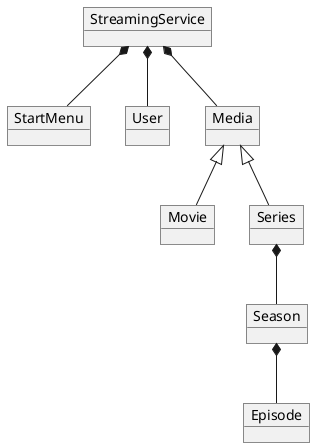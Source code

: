 @startuml

object StreamingService
object StartMenu
object User
object Media
object Movie
object Series
object Season
object Episode

StreamingService *-- Media
StreamingService *-- User
StreamingService *-- StartMenu

Media <|-- Series
Media <|-- Movie

Series *-- Season

Season *-- Episode

@enduml